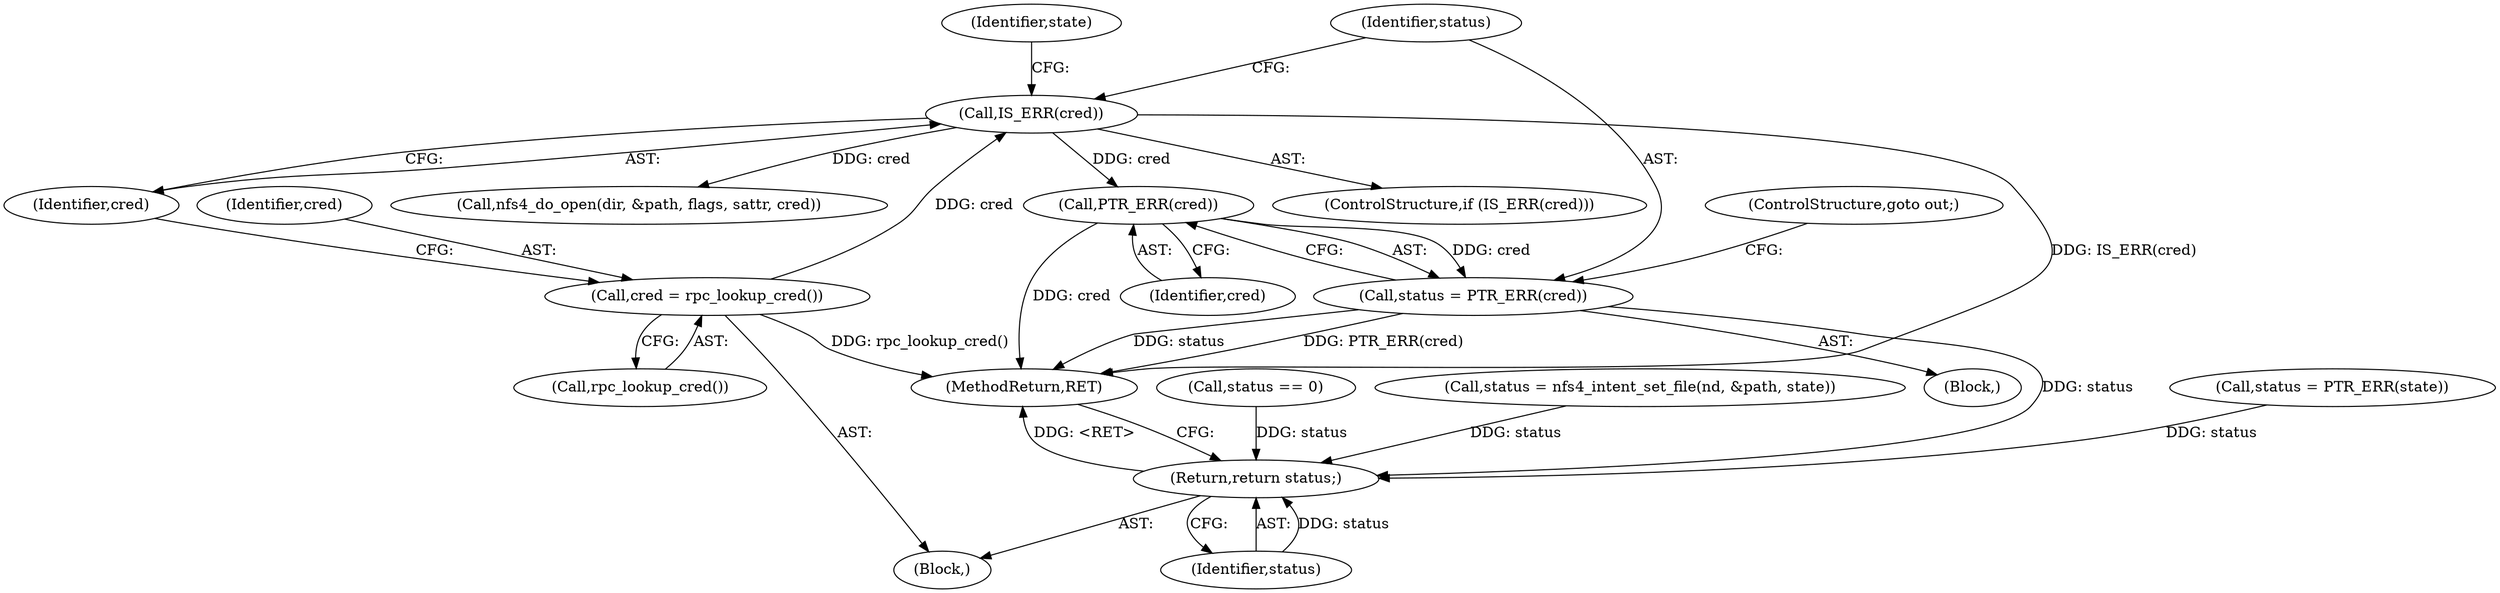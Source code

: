 digraph "0_linux_dc0b027dfadfcb8a5504f7d8052754bf8d501ab9_19@pointer" {
"1000123" [label="(Call,PTR_ERR(cred))"];
"1000118" [label="(Call,IS_ERR(cred))"];
"1000114" [label="(Call,cred = rpc_lookup_cred())"];
"1000121" [label="(Call,status = PTR_ERR(cred))"];
"1000217" [label="(Return,return status;)"];
"1000128" [label="(Call,nfs4_do_open(dir, &path, flags, sattr, cred))"];
"1000122" [label="(Identifier,status)"];
"1000117" [label="(ControlStructure,if (IS_ERR(cred)))"];
"1000141" [label="(Call,status = PTR_ERR(state))"];
"1000120" [label="(Block,)"];
"1000190" [label="(Call,status == 0)"];
"1000219" [label="(MethodReturn,RET)"];
"1000119" [label="(Identifier,cred)"];
"1000118" [label="(Call,IS_ERR(cred))"];
"1000200" [label="(Call,status = nfs4_intent_set_file(nd, &path, state))"];
"1000124" [label="(Identifier,cred)"];
"1000217" [label="(Return,return status;)"];
"1000125" [label="(ControlStructure,goto out;)"];
"1000127" [label="(Identifier,state)"];
"1000106" [label="(Block,)"];
"1000116" [label="(Call,rpc_lookup_cred())"];
"1000115" [label="(Identifier,cred)"];
"1000114" [label="(Call,cred = rpc_lookup_cred())"];
"1000218" [label="(Identifier,status)"];
"1000121" [label="(Call,status = PTR_ERR(cred))"];
"1000123" [label="(Call,PTR_ERR(cred))"];
"1000123" -> "1000121"  [label="AST: "];
"1000123" -> "1000124"  [label="CFG: "];
"1000124" -> "1000123"  [label="AST: "];
"1000121" -> "1000123"  [label="CFG: "];
"1000123" -> "1000219"  [label="DDG: cred"];
"1000123" -> "1000121"  [label="DDG: cred"];
"1000118" -> "1000123"  [label="DDG: cred"];
"1000118" -> "1000117"  [label="AST: "];
"1000118" -> "1000119"  [label="CFG: "];
"1000119" -> "1000118"  [label="AST: "];
"1000122" -> "1000118"  [label="CFG: "];
"1000127" -> "1000118"  [label="CFG: "];
"1000118" -> "1000219"  [label="DDG: IS_ERR(cred)"];
"1000114" -> "1000118"  [label="DDG: cred"];
"1000118" -> "1000128"  [label="DDG: cred"];
"1000114" -> "1000106"  [label="AST: "];
"1000114" -> "1000116"  [label="CFG: "];
"1000115" -> "1000114"  [label="AST: "];
"1000116" -> "1000114"  [label="AST: "];
"1000119" -> "1000114"  [label="CFG: "];
"1000114" -> "1000219"  [label="DDG: rpc_lookup_cred()"];
"1000121" -> "1000120"  [label="AST: "];
"1000122" -> "1000121"  [label="AST: "];
"1000125" -> "1000121"  [label="CFG: "];
"1000121" -> "1000219"  [label="DDG: PTR_ERR(cred)"];
"1000121" -> "1000219"  [label="DDG: status"];
"1000121" -> "1000217"  [label="DDG: status"];
"1000217" -> "1000106"  [label="AST: "];
"1000217" -> "1000218"  [label="CFG: "];
"1000218" -> "1000217"  [label="AST: "];
"1000219" -> "1000217"  [label="CFG: "];
"1000217" -> "1000219"  [label="DDG: <RET>"];
"1000218" -> "1000217"  [label="DDG: status"];
"1000141" -> "1000217"  [label="DDG: status"];
"1000200" -> "1000217"  [label="DDG: status"];
"1000190" -> "1000217"  [label="DDG: status"];
}
